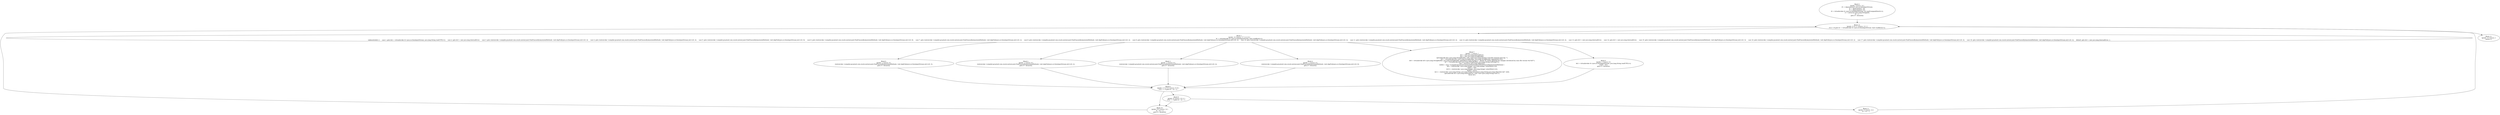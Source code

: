 digraph "unitGraph" {
    "Block 0:
[preds: ] [succs: 12 ]
r0 := @parameter0: java.io.DataInputStream;
i2 := @parameter1: int;
i3 := @parameter2: int;
i0 = virtualinvoke r0.<java.io.DataInputStream: int readUnsignedShort()>();
r1 = newarray (java.lang.String)[i0];
i4 = 1;
goto [?= (branch)];
"
    "Block 1:
[preds: 12 ] [succs: 5 7 3 4 2 6 ]
b1 = virtualinvoke r0.<java.io.DataInputStream: byte readByte()>();
tableswitch(b1) {     case 1: goto $r2 = virtualinvoke r0.<java.io.DataInputStream: java.lang.String readUTF()>();     case 2: goto $r3 = new java.lang.InternalError;     case 3: goto staticinvoke <compiler.graalunit.com.oracle.mxtool.junit.FindClassesByAnnotatedMethods: void skipFully(java.io.DataInputStream,int)>(r0, 4);     case 4: goto staticinvoke <compiler.graalunit.com.oracle.mxtool.junit.FindClassesByAnnotatedMethods: void skipFully(java.io.DataInputStream,int)>(r0, 4);     case 5: goto staticinvoke <compiler.graalunit.com.oracle.mxtool.junit.FindClassesByAnnotatedMethods: void skipFully(java.io.DataInputStream,int)>(r0, 8);     case 6: goto staticinvoke <compiler.graalunit.com.oracle.mxtool.junit.FindClassesByAnnotatedMethods: void skipFully(java.io.DataInputStream,int)>(r0, 8);     case 7: goto staticinvoke <compiler.graalunit.com.oracle.mxtool.junit.FindClassesByAnnotatedMethods: void skipFully(java.io.DataInputStream,int)>(r0, 2);     case 8: goto staticinvoke <compiler.graalunit.com.oracle.mxtool.junit.FindClassesByAnnotatedMethods: void skipFully(java.io.DataInputStream,int)>(r0, 2);     case 9: goto staticinvoke <compiler.graalunit.com.oracle.mxtool.junit.FindClassesByAnnotatedMethods: void skipFully(java.io.DataInputStream,int)>(r0, 4);     case 10: goto staticinvoke <compiler.graalunit.com.oracle.mxtool.junit.FindClassesByAnnotatedMethods: void skipFully(java.io.DataInputStream,int)>(r0, 4);     case 11: goto staticinvoke <compiler.graalunit.com.oracle.mxtool.junit.FindClassesByAnnotatedMethods: void skipFully(java.io.DataInputStream,int)>(r0, 4);     case 12: goto staticinvoke <compiler.graalunit.com.oracle.mxtool.junit.FindClassesByAnnotatedMethods: void skipFully(java.io.DataInputStream,int)>(r0, 4);     case 13: goto $r3 = new java.lang.InternalError;     case 14: goto $r3 = new java.lang.InternalError;     case 15: goto staticinvoke <compiler.graalunit.com.oracle.mxtool.junit.FindClassesByAnnotatedMethods: void skipFully(java.io.DataInputStream,int)>(r0, 3);     case 16: goto staticinvoke <compiler.graalunit.com.oracle.mxtool.junit.FindClassesByAnnotatedMethods: void skipFully(java.io.DataInputStream,int)>(r0, 2);     case 17: goto staticinvoke <compiler.graalunit.com.oracle.mxtool.junit.FindClassesByAnnotatedMethods: void skipFully(java.io.DataInputStream,int)>(r0, 4);     case 18: goto staticinvoke <compiler.graalunit.com.oracle.mxtool.junit.FindClassesByAnnotatedMethods: void skipFully(java.io.DataInputStream,int)>(r0, 4);     default: goto $r3 = new java.lang.InternalError; };
"
    "Block 2:
[preds: 1 ] [succs: 8 ]
staticinvoke <compiler.graalunit.com.oracle.mxtool.junit.FindClassesByAnnotatedMethods: void skipFully(java.io.DataInputStream,int)>(r0, 2);
goto [?= (branch)];
"
    "Block 3:
[preds: 1 ] [succs: 8 ]
staticinvoke <compiler.graalunit.com.oracle.mxtool.junit.FindClassesByAnnotatedMethods: void skipFully(java.io.DataInputStream,int)>(r0, 4);
goto [?= (branch)];
"
    "Block 4:
[preds: 1 ] [succs: 8 ]
staticinvoke <compiler.graalunit.com.oracle.mxtool.junit.FindClassesByAnnotatedMethods: void skipFully(java.io.DataInputStream,int)>(r0, 8);
goto [?= (branch)];
"
    "Block 5:
[preds: 1 ] [succs: 8 ]
$r2 = virtualinvoke r0.<java.io.DataInputStream: java.lang.String readUTF()>();
r1[i4] = $r2;
goto [?= (branch)];
"
    "Block 6:
[preds: 1 ] [succs: 8 ]
staticinvoke <compiler.graalunit.com.oracle.mxtool.junit.FindClassesByAnnotatedMethods: void skipFully(java.io.DataInputStream,int)>(r0, 3);
goto [?= (branch)];
"
    "Block 7:
[preds: 1 ] [succs: ]
$r3 = new java.lang.InternalError;
$r4 = new java.lang.StringBuilder;
specialinvoke $r4.<java.lang.StringBuilder: void <init>(java.lang.String)>(\"Invalid constant pool tag: \");
$r5 = virtualinvoke $r4.<java.lang.StringBuilder: java.lang.StringBuilder append(int)>(b1);
$r6 = virtualinvoke $r5.<java.lang.StringBuilder: java.lang.StringBuilder append(java.lang.String)>(\". Maybe %s needs updating for changes introduced by class file version %d.%d?\");
$r7 = virtualinvoke $r6.<java.lang.StringBuilder: java.lang.String toString()>();
$r8 = newarray (java.lang.Object)[3];
$r8[0] = class \"Lcompiler/graalunit/com/oracle/mxtool/junit/FindClassesByAnnotatedMethods;\";
$r9 = staticinvoke <java.lang.Integer: java.lang.Integer valueOf(int)>(i2);
$r8[1] = $r9;
$r10 = staticinvoke <java.lang.Integer: java.lang.Integer valueOf(int)>(i3);
$r8[2] = $r10;
$r11 = staticinvoke <java.lang.String: java.lang.String format(java.lang.String,java.lang.Object[])>($r7, $r8);
specialinvoke $r3.<java.lang.InternalError: void <init>(java.lang.String)>($r11);
throw $r3;
"
    "Block 8:
[preds: 2 3 4 5 6 ] [succs: 9 10 ]
if b1 == 6 goto i4 = i4 + 2;
"
    "Block 9:
[preds: 8 ] [succs: 10 11 ]
if b1 != 5 goto i4 = i4 + 1;
"
    "Block 10:
[preds: 8 9 ] [succs: 12 ]
i4 = i4 + 2;
goto [?= (branch)];
"
    "Block 11:
[preds: 9 ] [succs: 12 ]
i4 = i4 + 1;
"
    "Block 12:
[preds: 0 10 11 ] [succs: 13 1 ]
if i4 < i0 goto b1 = virtualinvoke r0.<java.io.DataInputStream: byte readByte()>();
"
    "Block 13:
[preds: 12 ] [succs: ]
return r1;
"
    "Block 0:
[preds: ] [succs: 12 ]
r0 := @parameter0: java.io.DataInputStream;
i2 := @parameter1: int;
i3 := @parameter2: int;
i0 = virtualinvoke r0.<java.io.DataInputStream: int readUnsignedShort()>();
r1 = newarray (java.lang.String)[i0];
i4 = 1;
goto [?= (branch)];
"->"Block 12:
[preds: 0 10 11 ] [succs: 13 1 ]
if i4 < i0 goto b1 = virtualinvoke r0.<java.io.DataInputStream: byte readByte()>();
";
    "Block 1:
[preds: 12 ] [succs: 5 7 3 4 2 6 ]
b1 = virtualinvoke r0.<java.io.DataInputStream: byte readByte()>();
tableswitch(b1) {     case 1: goto $r2 = virtualinvoke r0.<java.io.DataInputStream: java.lang.String readUTF()>();     case 2: goto $r3 = new java.lang.InternalError;     case 3: goto staticinvoke <compiler.graalunit.com.oracle.mxtool.junit.FindClassesByAnnotatedMethods: void skipFully(java.io.DataInputStream,int)>(r0, 4);     case 4: goto staticinvoke <compiler.graalunit.com.oracle.mxtool.junit.FindClassesByAnnotatedMethods: void skipFully(java.io.DataInputStream,int)>(r0, 4);     case 5: goto staticinvoke <compiler.graalunit.com.oracle.mxtool.junit.FindClassesByAnnotatedMethods: void skipFully(java.io.DataInputStream,int)>(r0, 8);     case 6: goto staticinvoke <compiler.graalunit.com.oracle.mxtool.junit.FindClassesByAnnotatedMethods: void skipFully(java.io.DataInputStream,int)>(r0, 8);     case 7: goto staticinvoke <compiler.graalunit.com.oracle.mxtool.junit.FindClassesByAnnotatedMethods: void skipFully(java.io.DataInputStream,int)>(r0, 2);     case 8: goto staticinvoke <compiler.graalunit.com.oracle.mxtool.junit.FindClassesByAnnotatedMethods: void skipFully(java.io.DataInputStream,int)>(r0, 2);     case 9: goto staticinvoke <compiler.graalunit.com.oracle.mxtool.junit.FindClassesByAnnotatedMethods: void skipFully(java.io.DataInputStream,int)>(r0, 4);     case 10: goto staticinvoke <compiler.graalunit.com.oracle.mxtool.junit.FindClassesByAnnotatedMethods: void skipFully(java.io.DataInputStream,int)>(r0, 4);     case 11: goto staticinvoke <compiler.graalunit.com.oracle.mxtool.junit.FindClassesByAnnotatedMethods: void skipFully(java.io.DataInputStream,int)>(r0, 4);     case 12: goto staticinvoke <compiler.graalunit.com.oracle.mxtool.junit.FindClassesByAnnotatedMethods: void skipFully(java.io.DataInputStream,int)>(r0, 4);     case 13: goto $r3 = new java.lang.InternalError;     case 14: goto $r3 = new java.lang.InternalError;     case 15: goto staticinvoke <compiler.graalunit.com.oracle.mxtool.junit.FindClassesByAnnotatedMethods: void skipFully(java.io.DataInputStream,int)>(r0, 3);     case 16: goto staticinvoke <compiler.graalunit.com.oracle.mxtool.junit.FindClassesByAnnotatedMethods: void skipFully(java.io.DataInputStream,int)>(r0, 2);     case 17: goto staticinvoke <compiler.graalunit.com.oracle.mxtool.junit.FindClassesByAnnotatedMethods: void skipFully(java.io.DataInputStream,int)>(r0, 4);     case 18: goto staticinvoke <compiler.graalunit.com.oracle.mxtool.junit.FindClassesByAnnotatedMethods: void skipFully(java.io.DataInputStream,int)>(r0, 4);     default: goto $r3 = new java.lang.InternalError; };
"->"Block 5:
[preds: 1 ] [succs: 8 ]
$r2 = virtualinvoke r0.<java.io.DataInputStream: java.lang.String readUTF()>();
r1[i4] = $r2;
goto [?= (branch)];
";
    "Block 1:
[preds: 12 ] [succs: 5 7 3 4 2 6 ]
b1 = virtualinvoke r0.<java.io.DataInputStream: byte readByte()>();
tableswitch(b1) {     case 1: goto $r2 = virtualinvoke r0.<java.io.DataInputStream: java.lang.String readUTF()>();     case 2: goto $r3 = new java.lang.InternalError;     case 3: goto staticinvoke <compiler.graalunit.com.oracle.mxtool.junit.FindClassesByAnnotatedMethods: void skipFully(java.io.DataInputStream,int)>(r0, 4);     case 4: goto staticinvoke <compiler.graalunit.com.oracle.mxtool.junit.FindClassesByAnnotatedMethods: void skipFully(java.io.DataInputStream,int)>(r0, 4);     case 5: goto staticinvoke <compiler.graalunit.com.oracle.mxtool.junit.FindClassesByAnnotatedMethods: void skipFully(java.io.DataInputStream,int)>(r0, 8);     case 6: goto staticinvoke <compiler.graalunit.com.oracle.mxtool.junit.FindClassesByAnnotatedMethods: void skipFully(java.io.DataInputStream,int)>(r0, 8);     case 7: goto staticinvoke <compiler.graalunit.com.oracle.mxtool.junit.FindClassesByAnnotatedMethods: void skipFully(java.io.DataInputStream,int)>(r0, 2);     case 8: goto staticinvoke <compiler.graalunit.com.oracle.mxtool.junit.FindClassesByAnnotatedMethods: void skipFully(java.io.DataInputStream,int)>(r0, 2);     case 9: goto staticinvoke <compiler.graalunit.com.oracle.mxtool.junit.FindClassesByAnnotatedMethods: void skipFully(java.io.DataInputStream,int)>(r0, 4);     case 10: goto staticinvoke <compiler.graalunit.com.oracle.mxtool.junit.FindClassesByAnnotatedMethods: void skipFully(java.io.DataInputStream,int)>(r0, 4);     case 11: goto staticinvoke <compiler.graalunit.com.oracle.mxtool.junit.FindClassesByAnnotatedMethods: void skipFully(java.io.DataInputStream,int)>(r0, 4);     case 12: goto staticinvoke <compiler.graalunit.com.oracle.mxtool.junit.FindClassesByAnnotatedMethods: void skipFully(java.io.DataInputStream,int)>(r0, 4);     case 13: goto $r3 = new java.lang.InternalError;     case 14: goto $r3 = new java.lang.InternalError;     case 15: goto staticinvoke <compiler.graalunit.com.oracle.mxtool.junit.FindClassesByAnnotatedMethods: void skipFully(java.io.DataInputStream,int)>(r0, 3);     case 16: goto staticinvoke <compiler.graalunit.com.oracle.mxtool.junit.FindClassesByAnnotatedMethods: void skipFully(java.io.DataInputStream,int)>(r0, 2);     case 17: goto staticinvoke <compiler.graalunit.com.oracle.mxtool.junit.FindClassesByAnnotatedMethods: void skipFully(java.io.DataInputStream,int)>(r0, 4);     case 18: goto staticinvoke <compiler.graalunit.com.oracle.mxtool.junit.FindClassesByAnnotatedMethods: void skipFully(java.io.DataInputStream,int)>(r0, 4);     default: goto $r3 = new java.lang.InternalError; };
"->"Block 7:
[preds: 1 ] [succs: ]
$r3 = new java.lang.InternalError;
$r4 = new java.lang.StringBuilder;
specialinvoke $r4.<java.lang.StringBuilder: void <init>(java.lang.String)>(\"Invalid constant pool tag: \");
$r5 = virtualinvoke $r4.<java.lang.StringBuilder: java.lang.StringBuilder append(int)>(b1);
$r6 = virtualinvoke $r5.<java.lang.StringBuilder: java.lang.StringBuilder append(java.lang.String)>(\". Maybe %s needs updating for changes introduced by class file version %d.%d?\");
$r7 = virtualinvoke $r6.<java.lang.StringBuilder: java.lang.String toString()>();
$r8 = newarray (java.lang.Object)[3];
$r8[0] = class \"Lcompiler/graalunit/com/oracle/mxtool/junit/FindClassesByAnnotatedMethods;\";
$r9 = staticinvoke <java.lang.Integer: java.lang.Integer valueOf(int)>(i2);
$r8[1] = $r9;
$r10 = staticinvoke <java.lang.Integer: java.lang.Integer valueOf(int)>(i3);
$r8[2] = $r10;
$r11 = staticinvoke <java.lang.String: java.lang.String format(java.lang.String,java.lang.Object[])>($r7, $r8);
specialinvoke $r3.<java.lang.InternalError: void <init>(java.lang.String)>($r11);
throw $r3;
";
    "Block 1:
[preds: 12 ] [succs: 5 7 3 4 2 6 ]
b1 = virtualinvoke r0.<java.io.DataInputStream: byte readByte()>();
tableswitch(b1) {     case 1: goto $r2 = virtualinvoke r0.<java.io.DataInputStream: java.lang.String readUTF()>();     case 2: goto $r3 = new java.lang.InternalError;     case 3: goto staticinvoke <compiler.graalunit.com.oracle.mxtool.junit.FindClassesByAnnotatedMethods: void skipFully(java.io.DataInputStream,int)>(r0, 4);     case 4: goto staticinvoke <compiler.graalunit.com.oracle.mxtool.junit.FindClassesByAnnotatedMethods: void skipFully(java.io.DataInputStream,int)>(r0, 4);     case 5: goto staticinvoke <compiler.graalunit.com.oracle.mxtool.junit.FindClassesByAnnotatedMethods: void skipFully(java.io.DataInputStream,int)>(r0, 8);     case 6: goto staticinvoke <compiler.graalunit.com.oracle.mxtool.junit.FindClassesByAnnotatedMethods: void skipFully(java.io.DataInputStream,int)>(r0, 8);     case 7: goto staticinvoke <compiler.graalunit.com.oracle.mxtool.junit.FindClassesByAnnotatedMethods: void skipFully(java.io.DataInputStream,int)>(r0, 2);     case 8: goto staticinvoke <compiler.graalunit.com.oracle.mxtool.junit.FindClassesByAnnotatedMethods: void skipFully(java.io.DataInputStream,int)>(r0, 2);     case 9: goto staticinvoke <compiler.graalunit.com.oracle.mxtool.junit.FindClassesByAnnotatedMethods: void skipFully(java.io.DataInputStream,int)>(r0, 4);     case 10: goto staticinvoke <compiler.graalunit.com.oracle.mxtool.junit.FindClassesByAnnotatedMethods: void skipFully(java.io.DataInputStream,int)>(r0, 4);     case 11: goto staticinvoke <compiler.graalunit.com.oracle.mxtool.junit.FindClassesByAnnotatedMethods: void skipFully(java.io.DataInputStream,int)>(r0, 4);     case 12: goto staticinvoke <compiler.graalunit.com.oracle.mxtool.junit.FindClassesByAnnotatedMethods: void skipFully(java.io.DataInputStream,int)>(r0, 4);     case 13: goto $r3 = new java.lang.InternalError;     case 14: goto $r3 = new java.lang.InternalError;     case 15: goto staticinvoke <compiler.graalunit.com.oracle.mxtool.junit.FindClassesByAnnotatedMethods: void skipFully(java.io.DataInputStream,int)>(r0, 3);     case 16: goto staticinvoke <compiler.graalunit.com.oracle.mxtool.junit.FindClassesByAnnotatedMethods: void skipFully(java.io.DataInputStream,int)>(r0, 2);     case 17: goto staticinvoke <compiler.graalunit.com.oracle.mxtool.junit.FindClassesByAnnotatedMethods: void skipFully(java.io.DataInputStream,int)>(r0, 4);     case 18: goto staticinvoke <compiler.graalunit.com.oracle.mxtool.junit.FindClassesByAnnotatedMethods: void skipFully(java.io.DataInputStream,int)>(r0, 4);     default: goto $r3 = new java.lang.InternalError; };
"->"Block 3:
[preds: 1 ] [succs: 8 ]
staticinvoke <compiler.graalunit.com.oracle.mxtool.junit.FindClassesByAnnotatedMethods: void skipFully(java.io.DataInputStream,int)>(r0, 4);
goto [?= (branch)];
";
    "Block 1:
[preds: 12 ] [succs: 5 7 3 4 2 6 ]
b1 = virtualinvoke r0.<java.io.DataInputStream: byte readByte()>();
tableswitch(b1) {     case 1: goto $r2 = virtualinvoke r0.<java.io.DataInputStream: java.lang.String readUTF()>();     case 2: goto $r3 = new java.lang.InternalError;     case 3: goto staticinvoke <compiler.graalunit.com.oracle.mxtool.junit.FindClassesByAnnotatedMethods: void skipFully(java.io.DataInputStream,int)>(r0, 4);     case 4: goto staticinvoke <compiler.graalunit.com.oracle.mxtool.junit.FindClassesByAnnotatedMethods: void skipFully(java.io.DataInputStream,int)>(r0, 4);     case 5: goto staticinvoke <compiler.graalunit.com.oracle.mxtool.junit.FindClassesByAnnotatedMethods: void skipFully(java.io.DataInputStream,int)>(r0, 8);     case 6: goto staticinvoke <compiler.graalunit.com.oracle.mxtool.junit.FindClassesByAnnotatedMethods: void skipFully(java.io.DataInputStream,int)>(r0, 8);     case 7: goto staticinvoke <compiler.graalunit.com.oracle.mxtool.junit.FindClassesByAnnotatedMethods: void skipFully(java.io.DataInputStream,int)>(r0, 2);     case 8: goto staticinvoke <compiler.graalunit.com.oracle.mxtool.junit.FindClassesByAnnotatedMethods: void skipFully(java.io.DataInputStream,int)>(r0, 2);     case 9: goto staticinvoke <compiler.graalunit.com.oracle.mxtool.junit.FindClassesByAnnotatedMethods: void skipFully(java.io.DataInputStream,int)>(r0, 4);     case 10: goto staticinvoke <compiler.graalunit.com.oracle.mxtool.junit.FindClassesByAnnotatedMethods: void skipFully(java.io.DataInputStream,int)>(r0, 4);     case 11: goto staticinvoke <compiler.graalunit.com.oracle.mxtool.junit.FindClassesByAnnotatedMethods: void skipFully(java.io.DataInputStream,int)>(r0, 4);     case 12: goto staticinvoke <compiler.graalunit.com.oracle.mxtool.junit.FindClassesByAnnotatedMethods: void skipFully(java.io.DataInputStream,int)>(r0, 4);     case 13: goto $r3 = new java.lang.InternalError;     case 14: goto $r3 = new java.lang.InternalError;     case 15: goto staticinvoke <compiler.graalunit.com.oracle.mxtool.junit.FindClassesByAnnotatedMethods: void skipFully(java.io.DataInputStream,int)>(r0, 3);     case 16: goto staticinvoke <compiler.graalunit.com.oracle.mxtool.junit.FindClassesByAnnotatedMethods: void skipFully(java.io.DataInputStream,int)>(r0, 2);     case 17: goto staticinvoke <compiler.graalunit.com.oracle.mxtool.junit.FindClassesByAnnotatedMethods: void skipFully(java.io.DataInputStream,int)>(r0, 4);     case 18: goto staticinvoke <compiler.graalunit.com.oracle.mxtool.junit.FindClassesByAnnotatedMethods: void skipFully(java.io.DataInputStream,int)>(r0, 4);     default: goto $r3 = new java.lang.InternalError; };
"->"Block 4:
[preds: 1 ] [succs: 8 ]
staticinvoke <compiler.graalunit.com.oracle.mxtool.junit.FindClassesByAnnotatedMethods: void skipFully(java.io.DataInputStream,int)>(r0, 8);
goto [?= (branch)];
";
    "Block 1:
[preds: 12 ] [succs: 5 7 3 4 2 6 ]
b1 = virtualinvoke r0.<java.io.DataInputStream: byte readByte()>();
tableswitch(b1) {     case 1: goto $r2 = virtualinvoke r0.<java.io.DataInputStream: java.lang.String readUTF()>();     case 2: goto $r3 = new java.lang.InternalError;     case 3: goto staticinvoke <compiler.graalunit.com.oracle.mxtool.junit.FindClassesByAnnotatedMethods: void skipFully(java.io.DataInputStream,int)>(r0, 4);     case 4: goto staticinvoke <compiler.graalunit.com.oracle.mxtool.junit.FindClassesByAnnotatedMethods: void skipFully(java.io.DataInputStream,int)>(r0, 4);     case 5: goto staticinvoke <compiler.graalunit.com.oracle.mxtool.junit.FindClassesByAnnotatedMethods: void skipFully(java.io.DataInputStream,int)>(r0, 8);     case 6: goto staticinvoke <compiler.graalunit.com.oracle.mxtool.junit.FindClassesByAnnotatedMethods: void skipFully(java.io.DataInputStream,int)>(r0, 8);     case 7: goto staticinvoke <compiler.graalunit.com.oracle.mxtool.junit.FindClassesByAnnotatedMethods: void skipFully(java.io.DataInputStream,int)>(r0, 2);     case 8: goto staticinvoke <compiler.graalunit.com.oracle.mxtool.junit.FindClassesByAnnotatedMethods: void skipFully(java.io.DataInputStream,int)>(r0, 2);     case 9: goto staticinvoke <compiler.graalunit.com.oracle.mxtool.junit.FindClassesByAnnotatedMethods: void skipFully(java.io.DataInputStream,int)>(r0, 4);     case 10: goto staticinvoke <compiler.graalunit.com.oracle.mxtool.junit.FindClassesByAnnotatedMethods: void skipFully(java.io.DataInputStream,int)>(r0, 4);     case 11: goto staticinvoke <compiler.graalunit.com.oracle.mxtool.junit.FindClassesByAnnotatedMethods: void skipFully(java.io.DataInputStream,int)>(r0, 4);     case 12: goto staticinvoke <compiler.graalunit.com.oracle.mxtool.junit.FindClassesByAnnotatedMethods: void skipFully(java.io.DataInputStream,int)>(r0, 4);     case 13: goto $r3 = new java.lang.InternalError;     case 14: goto $r3 = new java.lang.InternalError;     case 15: goto staticinvoke <compiler.graalunit.com.oracle.mxtool.junit.FindClassesByAnnotatedMethods: void skipFully(java.io.DataInputStream,int)>(r0, 3);     case 16: goto staticinvoke <compiler.graalunit.com.oracle.mxtool.junit.FindClassesByAnnotatedMethods: void skipFully(java.io.DataInputStream,int)>(r0, 2);     case 17: goto staticinvoke <compiler.graalunit.com.oracle.mxtool.junit.FindClassesByAnnotatedMethods: void skipFully(java.io.DataInputStream,int)>(r0, 4);     case 18: goto staticinvoke <compiler.graalunit.com.oracle.mxtool.junit.FindClassesByAnnotatedMethods: void skipFully(java.io.DataInputStream,int)>(r0, 4);     default: goto $r3 = new java.lang.InternalError; };
"->"Block 2:
[preds: 1 ] [succs: 8 ]
staticinvoke <compiler.graalunit.com.oracle.mxtool.junit.FindClassesByAnnotatedMethods: void skipFully(java.io.DataInputStream,int)>(r0, 2);
goto [?= (branch)];
";
    "Block 1:
[preds: 12 ] [succs: 5 7 3 4 2 6 ]
b1 = virtualinvoke r0.<java.io.DataInputStream: byte readByte()>();
tableswitch(b1) {     case 1: goto $r2 = virtualinvoke r0.<java.io.DataInputStream: java.lang.String readUTF()>();     case 2: goto $r3 = new java.lang.InternalError;     case 3: goto staticinvoke <compiler.graalunit.com.oracle.mxtool.junit.FindClassesByAnnotatedMethods: void skipFully(java.io.DataInputStream,int)>(r0, 4);     case 4: goto staticinvoke <compiler.graalunit.com.oracle.mxtool.junit.FindClassesByAnnotatedMethods: void skipFully(java.io.DataInputStream,int)>(r0, 4);     case 5: goto staticinvoke <compiler.graalunit.com.oracle.mxtool.junit.FindClassesByAnnotatedMethods: void skipFully(java.io.DataInputStream,int)>(r0, 8);     case 6: goto staticinvoke <compiler.graalunit.com.oracle.mxtool.junit.FindClassesByAnnotatedMethods: void skipFully(java.io.DataInputStream,int)>(r0, 8);     case 7: goto staticinvoke <compiler.graalunit.com.oracle.mxtool.junit.FindClassesByAnnotatedMethods: void skipFully(java.io.DataInputStream,int)>(r0, 2);     case 8: goto staticinvoke <compiler.graalunit.com.oracle.mxtool.junit.FindClassesByAnnotatedMethods: void skipFully(java.io.DataInputStream,int)>(r0, 2);     case 9: goto staticinvoke <compiler.graalunit.com.oracle.mxtool.junit.FindClassesByAnnotatedMethods: void skipFully(java.io.DataInputStream,int)>(r0, 4);     case 10: goto staticinvoke <compiler.graalunit.com.oracle.mxtool.junit.FindClassesByAnnotatedMethods: void skipFully(java.io.DataInputStream,int)>(r0, 4);     case 11: goto staticinvoke <compiler.graalunit.com.oracle.mxtool.junit.FindClassesByAnnotatedMethods: void skipFully(java.io.DataInputStream,int)>(r0, 4);     case 12: goto staticinvoke <compiler.graalunit.com.oracle.mxtool.junit.FindClassesByAnnotatedMethods: void skipFully(java.io.DataInputStream,int)>(r0, 4);     case 13: goto $r3 = new java.lang.InternalError;     case 14: goto $r3 = new java.lang.InternalError;     case 15: goto staticinvoke <compiler.graalunit.com.oracle.mxtool.junit.FindClassesByAnnotatedMethods: void skipFully(java.io.DataInputStream,int)>(r0, 3);     case 16: goto staticinvoke <compiler.graalunit.com.oracle.mxtool.junit.FindClassesByAnnotatedMethods: void skipFully(java.io.DataInputStream,int)>(r0, 2);     case 17: goto staticinvoke <compiler.graalunit.com.oracle.mxtool.junit.FindClassesByAnnotatedMethods: void skipFully(java.io.DataInputStream,int)>(r0, 4);     case 18: goto staticinvoke <compiler.graalunit.com.oracle.mxtool.junit.FindClassesByAnnotatedMethods: void skipFully(java.io.DataInputStream,int)>(r0, 4);     default: goto $r3 = new java.lang.InternalError; };
"->"Block 6:
[preds: 1 ] [succs: 8 ]
staticinvoke <compiler.graalunit.com.oracle.mxtool.junit.FindClassesByAnnotatedMethods: void skipFully(java.io.DataInputStream,int)>(r0, 3);
goto [?= (branch)];
";
    "Block 2:
[preds: 1 ] [succs: 8 ]
staticinvoke <compiler.graalunit.com.oracle.mxtool.junit.FindClassesByAnnotatedMethods: void skipFully(java.io.DataInputStream,int)>(r0, 2);
goto [?= (branch)];
"->"Block 8:
[preds: 2 3 4 5 6 ] [succs: 9 10 ]
if b1 == 6 goto i4 = i4 + 2;
";
    "Block 3:
[preds: 1 ] [succs: 8 ]
staticinvoke <compiler.graalunit.com.oracle.mxtool.junit.FindClassesByAnnotatedMethods: void skipFully(java.io.DataInputStream,int)>(r0, 4);
goto [?= (branch)];
"->"Block 8:
[preds: 2 3 4 5 6 ] [succs: 9 10 ]
if b1 == 6 goto i4 = i4 + 2;
";
    "Block 4:
[preds: 1 ] [succs: 8 ]
staticinvoke <compiler.graalunit.com.oracle.mxtool.junit.FindClassesByAnnotatedMethods: void skipFully(java.io.DataInputStream,int)>(r0, 8);
goto [?= (branch)];
"->"Block 8:
[preds: 2 3 4 5 6 ] [succs: 9 10 ]
if b1 == 6 goto i4 = i4 + 2;
";
    "Block 5:
[preds: 1 ] [succs: 8 ]
$r2 = virtualinvoke r0.<java.io.DataInputStream: java.lang.String readUTF()>();
r1[i4] = $r2;
goto [?= (branch)];
"->"Block 8:
[preds: 2 3 4 5 6 ] [succs: 9 10 ]
if b1 == 6 goto i4 = i4 + 2;
";
    "Block 6:
[preds: 1 ] [succs: 8 ]
staticinvoke <compiler.graalunit.com.oracle.mxtool.junit.FindClassesByAnnotatedMethods: void skipFully(java.io.DataInputStream,int)>(r0, 3);
goto [?= (branch)];
"->"Block 8:
[preds: 2 3 4 5 6 ] [succs: 9 10 ]
if b1 == 6 goto i4 = i4 + 2;
";
    "Block 8:
[preds: 2 3 4 5 6 ] [succs: 9 10 ]
if b1 == 6 goto i4 = i4 + 2;
"->"Block 9:
[preds: 8 ] [succs: 10 11 ]
if b1 != 5 goto i4 = i4 + 1;
";
    "Block 8:
[preds: 2 3 4 5 6 ] [succs: 9 10 ]
if b1 == 6 goto i4 = i4 + 2;
"->"Block 10:
[preds: 8 9 ] [succs: 12 ]
i4 = i4 + 2;
goto [?= (branch)];
";
    "Block 9:
[preds: 8 ] [succs: 10 11 ]
if b1 != 5 goto i4 = i4 + 1;
"->"Block 10:
[preds: 8 9 ] [succs: 12 ]
i4 = i4 + 2;
goto [?= (branch)];
";
    "Block 9:
[preds: 8 ] [succs: 10 11 ]
if b1 != 5 goto i4 = i4 + 1;
"->"Block 11:
[preds: 9 ] [succs: 12 ]
i4 = i4 + 1;
";
    "Block 10:
[preds: 8 9 ] [succs: 12 ]
i4 = i4 + 2;
goto [?= (branch)];
"->"Block 12:
[preds: 0 10 11 ] [succs: 13 1 ]
if i4 < i0 goto b1 = virtualinvoke r0.<java.io.DataInputStream: byte readByte()>();
";
    "Block 11:
[preds: 9 ] [succs: 12 ]
i4 = i4 + 1;
"->"Block 12:
[preds: 0 10 11 ] [succs: 13 1 ]
if i4 < i0 goto b1 = virtualinvoke r0.<java.io.DataInputStream: byte readByte()>();
";
    "Block 12:
[preds: 0 10 11 ] [succs: 13 1 ]
if i4 < i0 goto b1 = virtualinvoke r0.<java.io.DataInputStream: byte readByte()>();
"->"Block 13:
[preds: 12 ] [succs: ]
return r1;
";
    "Block 12:
[preds: 0 10 11 ] [succs: 13 1 ]
if i4 < i0 goto b1 = virtualinvoke r0.<java.io.DataInputStream: byte readByte()>();
"->"Block 1:
[preds: 12 ] [succs: 5 7 3 4 2 6 ]
b1 = virtualinvoke r0.<java.io.DataInputStream: byte readByte()>();
tableswitch(b1) {     case 1: goto $r2 = virtualinvoke r0.<java.io.DataInputStream: java.lang.String readUTF()>();     case 2: goto $r3 = new java.lang.InternalError;     case 3: goto staticinvoke <compiler.graalunit.com.oracle.mxtool.junit.FindClassesByAnnotatedMethods: void skipFully(java.io.DataInputStream,int)>(r0, 4);     case 4: goto staticinvoke <compiler.graalunit.com.oracle.mxtool.junit.FindClassesByAnnotatedMethods: void skipFully(java.io.DataInputStream,int)>(r0, 4);     case 5: goto staticinvoke <compiler.graalunit.com.oracle.mxtool.junit.FindClassesByAnnotatedMethods: void skipFully(java.io.DataInputStream,int)>(r0, 8);     case 6: goto staticinvoke <compiler.graalunit.com.oracle.mxtool.junit.FindClassesByAnnotatedMethods: void skipFully(java.io.DataInputStream,int)>(r0, 8);     case 7: goto staticinvoke <compiler.graalunit.com.oracle.mxtool.junit.FindClassesByAnnotatedMethods: void skipFully(java.io.DataInputStream,int)>(r0, 2);     case 8: goto staticinvoke <compiler.graalunit.com.oracle.mxtool.junit.FindClassesByAnnotatedMethods: void skipFully(java.io.DataInputStream,int)>(r0, 2);     case 9: goto staticinvoke <compiler.graalunit.com.oracle.mxtool.junit.FindClassesByAnnotatedMethods: void skipFully(java.io.DataInputStream,int)>(r0, 4);     case 10: goto staticinvoke <compiler.graalunit.com.oracle.mxtool.junit.FindClassesByAnnotatedMethods: void skipFully(java.io.DataInputStream,int)>(r0, 4);     case 11: goto staticinvoke <compiler.graalunit.com.oracle.mxtool.junit.FindClassesByAnnotatedMethods: void skipFully(java.io.DataInputStream,int)>(r0, 4);     case 12: goto staticinvoke <compiler.graalunit.com.oracle.mxtool.junit.FindClassesByAnnotatedMethods: void skipFully(java.io.DataInputStream,int)>(r0, 4);     case 13: goto $r3 = new java.lang.InternalError;     case 14: goto $r3 = new java.lang.InternalError;     case 15: goto staticinvoke <compiler.graalunit.com.oracle.mxtool.junit.FindClassesByAnnotatedMethods: void skipFully(java.io.DataInputStream,int)>(r0, 3);     case 16: goto staticinvoke <compiler.graalunit.com.oracle.mxtool.junit.FindClassesByAnnotatedMethods: void skipFully(java.io.DataInputStream,int)>(r0, 2);     case 17: goto staticinvoke <compiler.graalunit.com.oracle.mxtool.junit.FindClassesByAnnotatedMethods: void skipFully(java.io.DataInputStream,int)>(r0, 4);     case 18: goto staticinvoke <compiler.graalunit.com.oracle.mxtool.junit.FindClassesByAnnotatedMethods: void skipFully(java.io.DataInputStream,int)>(r0, 4);     default: goto $r3 = new java.lang.InternalError; };
";
}
